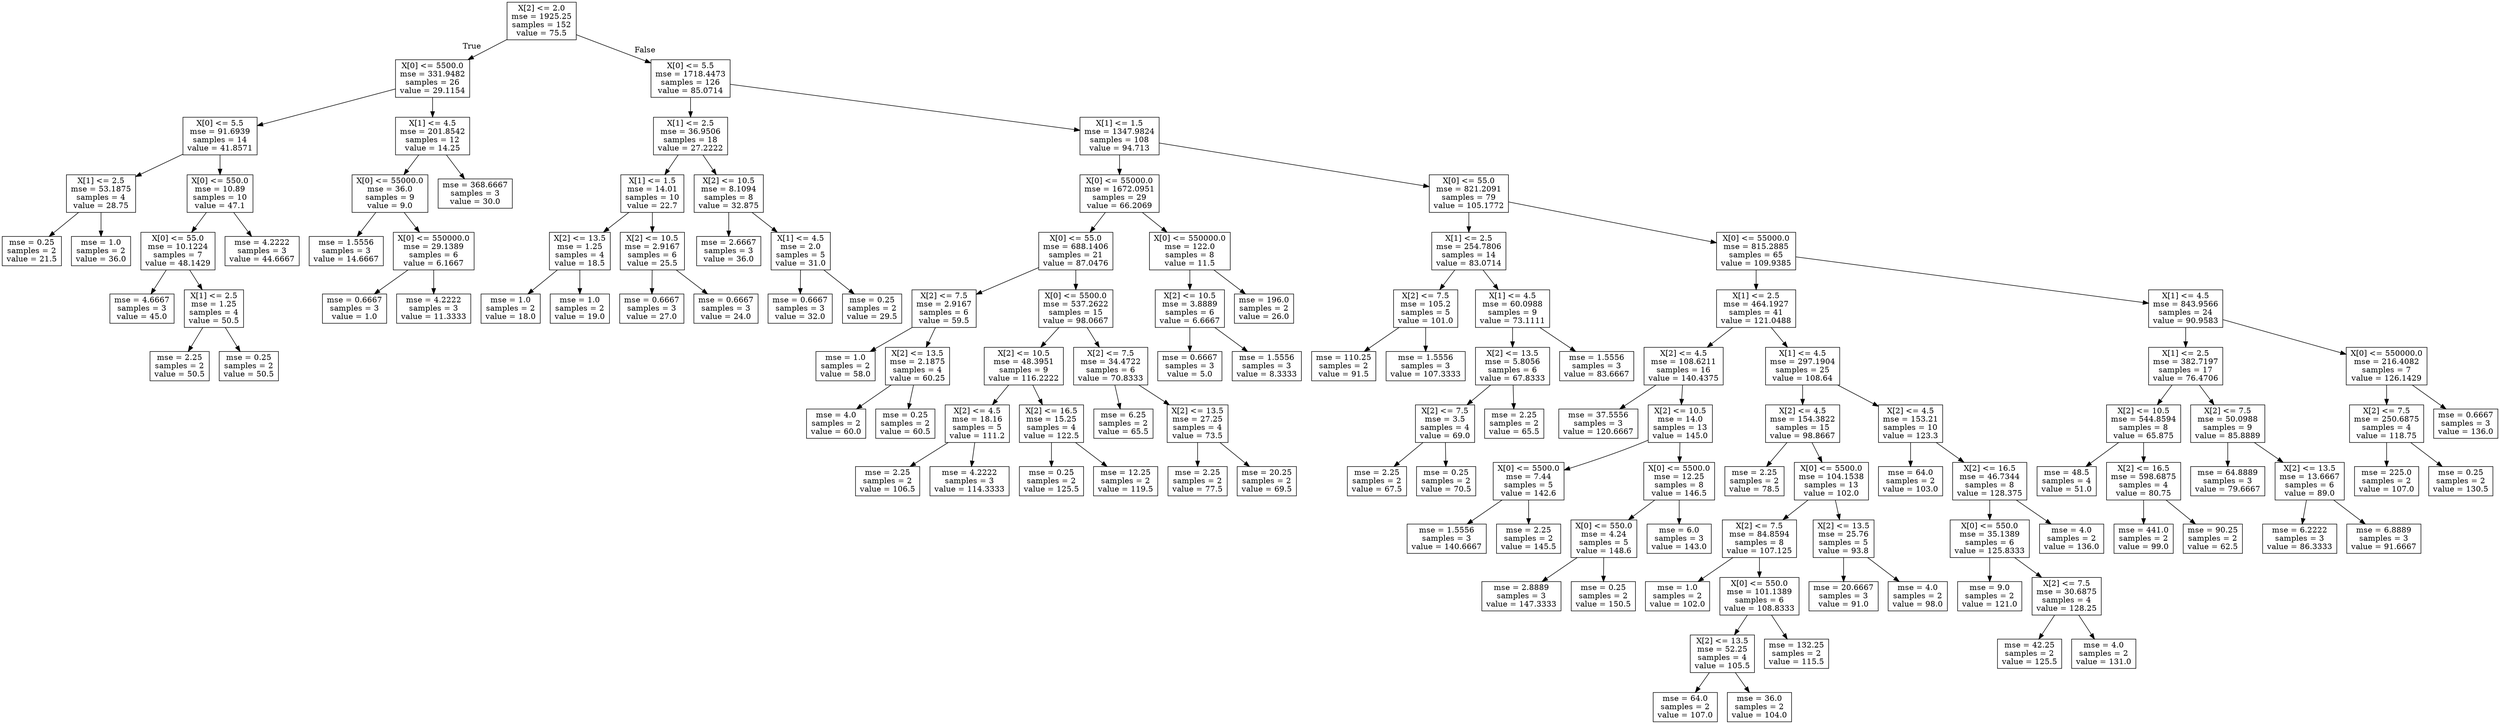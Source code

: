 digraph Tree {
node [shape=box] ;
0 [label="X[2] <= 2.0\nmse = 1925.25\nsamples = 152\nvalue = 75.5"] ;
1 [label="X[0] <= 5500.0\nmse = 331.9482\nsamples = 26\nvalue = 29.1154"] ;
0 -> 1 [labeldistance=2.5, labelangle=45, headlabel="True"] ;
2 [label="X[0] <= 5.5\nmse = 91.6939\nsamples = 14\nvalue = 41.8571"] ;
1 -> 2 ;
3 [label="X[1] <= 2.5\nmse = 53.1875\nsamples = 4\nvalue = 28.75"] ;
2 -> 3 ;
4 [label="mse = 0.25\nsamples = 2\nvalue = 21.5"] ;
3 -> 4 ;
5 [label="mse = 1.0\nsamples = 2\nvalue = 36.0"] ;
3 -> 5 ;
6 [label="X[0] <= 550.0\nmse = 10.89\nsamples = 10\nvalue = 47.1"] ;
2 -> 6 ;
7 [label="X[0] <= 55.0\nmse = 10.1224\nsamples = 7\nvalue = 48.1429"] ;
6 -> 7 ;
8 [label="mse = 4.6667\nsamples = 3\nvalue = 45.0"] ;
7 -> 8 ;
9 [label="X[1] <= 2.5\nmse = 1.25\nsamples = 4\nvalue = 50.5"] ;
7 -> 9 ;
10 [label="mse = 2.25\nsamples = 2\nvalue = 50.5"] ;
9 -> 10 ;
11 [label="mse = 0.25\nsamples = 2\nvalue = 50.5"] ;
9 -> 11 ;
12 [label="mse = 4.2222\nsamples = 3\nvalue = 44.6667"] ;
6 -> 12 ;
13 [label="X[1] <= 4.5\nmse = 201.8542\nsamples = 12\nvalue = 14.25"] ;
1 -> 13 ;
14 [label="X[0] <= 55000.0\nmse = 36.0\nsamples = 9\nvalue = 9.0"] ;
13 -> 14 ;
15 [label="mse = 1.5556\nsamples = 3\nvalue = 14.6667"] ;
14 -> 15 ;
16 [label="X[0] <= 550000.0\nmse = 29.1389\nsamples = 6\nvalue = 6.1667"] ;
14 -> 16 ;
17 [label="mse = 0.6667\nsamples = 3\nvalue = 1.0"] ;
16 -> 17 ;
18 [label="mse = 4.2222\nsamples = 3\nvalue = 11.3333"] ;
16 -> 18 ;
19 [label="mse = 368.6667\nsamples = 3\nvalue = 30.0"] ;
13 -> 19 ;
20 [label="X[0] <= 5.5\nmse = 1718.4473\nsamples = 126\nvalue = 85.0714"] ;
0 -> 20 [labeldistance=2.5, labelangle=-45, headlabel="False"] ;
21 [label="X[1] <= 2.5\nmse = 36.9506\nsamples = 18\nvalue = 27.2222"] ;
20 -> 21 ;
22 [label="X[1] <= 1.5\nmse = 14.01\nsamples = 10\nvalue = 22.7"] ;
21 -> 22 ;
23 [label="X[2] <= 13.5\nmse = 1.25\nsamples = 4\nvalue = 18.5"] ;
22 -> 23 ;
24 [label="mse = 1.0\nsamples = 2\nvalue = 18.0"] ;
23 -> 24 ;
25 [label="mse = 1.0\nsamples = 2\nvalue = 19.0"] ;
23 -> 25 ;
26 [label="X[2] <= 10.5\nmse = 2.9167\nsamples = 6\nvalue = 25.5"] ;
22 -> 26 ;
27 [label="mse = 0.6667\nsamples = 3\nvalue = 27.0"] ;
26 -> 27 ;
28 [label="mse = 0.6667\nsamples = 3\nvalue = 24.0"] ;
26 -> 28 ;
29 [label="X[2] <= 10.5\nmse = 8.1094\nsamples = 8\nvalue = 32.875"] ;
21 -> 29 ;
30 [label="mse = 2.6667\nsamples = 3\nvalue = 36.0"] ;
29 -> 30 ;
31 [label="X[1] <= 4.5\nmse = 2.0\nsamples = 5\nvalue = 31.0"] ;
29 -> 31 ;
32 [label="mse = 0.6667\nsamples = 3\nvalue = 32.0"] ;
31 -> 32 ;
33 [label="mse = 0.25\nsamples = 2\nvalue = 29.5"] ;
31 -> 33 ;
34 [label="X[1] <= 1.5\nmse = 1347.9824\nsamples = 108\nvalue = 94.713"] ;
20 -> 34 ;
35 [label="X[0] <= 55000.0\nmse = 1672.0951\nsamples = 29\nvalue = 66.2069"] ;
34 -> 35 ;
36 [label="X[0] <= 55.0\nmse = 688.1406\nsamples = 21\nvalue = 87.0476"] ;
35 -> 36 ;
37 [label="X[2] <= 7.5\nmse = 2.9167\nsamples = 6\nvalue = 59.5"] ;
36 -> 37 ;
38 [label="mse = 1.0\nsamples = 2\nvalue = 58.0"] ;
37 -> 38 ;
39 [label="X[2] <= 13.5\nmse = 2.1875\nsamples = 4\nvalue = 60.25"] ;
37 -> 39 ;
40 [label="mse = 4.0\nsamples = 2\nvalue = 60.0"] ;
39 -> 40 ;
41 [label="mse = 0.25\nsamples = 2\nvalue = 60.5"] ;
39 -> 41 ;
42 [label="X[0] <= 5500.0\nmse = 537.2622\nsamples = 15\nvalue = 98.0667"] ;
36 -> 42 ;
43 [label="X[2] <= 10.5\nmse = 48.3951\nsamples = 9\nvalue = 116.2222"] ;
42 -> 43 ;
44 [label="X[2] <= 4.5\nmse = 18.16\nsamples = 5\nvalue = 111.2"] ;
43 -> 44 ;
45 [label="mse = 2.25\nsamples = 2\nvalue = 106.5"] ;
44 -> 45 ;
46 [label="mse = 4.2222\nsamples = 3\nvalue = 114.3333"] ;
44 -> 46 ;
47 [label="X[2] <= 16.5\nmse = 15.25\nsamples = 4\nvalue = 122.5"] ;
43 -> 47 ;
48 [label="mse = 0.25\nsamples = 2\nvalue = 125.5"] ;
47 -> 48 ;
49 [label="mse = 12.25\nsamples = 2\nvalue = 119.5"] ;
47 -> 49 ;
50 [label="X[2] <= 7.5\nmse = 34.4722\nsamples = 6\nvalue = 70.8333"] ;
42 -> 50 ;
51 [label="mse = 6.25\nsamples = 2\nvalue = 65.5"] ;
50 -> 51 ;
52 [label="X[2] <= 13.5\nmse = 27.25\nsamples = 4\nvalue = 73.5"] ;
50 -> 52 ;
53 [label="mse = 2.25\nsamples = 2\nvalue = 77.5"] ;
52 -> 53 ;
54 [label="mse = 20.25\nsamples = 2\nvalue = 69.5"] ;
52 -> 54 ;
55 [label="X[0] <= 550000.0\nmse = 122.0\nsamples = 8\nvalue = 11.5"] ;
35 -> 55 ;
56 [label="X[2] <= 10.5\nmse = 3.8889\nsamples = 6\nvalue = 6.6667"] ;
55 -> 56 ;
57 [label="mse = 0.6667\nsamples = 3\nvalue = 5.0"] ;
56 -> 57 ;
58 [label="mse = 1.5556\nsamples = 3\nvalue = 8.3333"] ;
56 -> 58 ;
59 [label="mse = 196.0\nsamples = 2\nvalue = 26.0"] ;
55 -> 59 ;
60 [label="X[0] <= 55.0\nmse = 821.2091\nsamples = 79\nvalue = 105.1772"] ;
34 -> 60 ;
61 [label="X[1] <= 2.5\nmse = 254.7806\nsamples = 14\nvalue = 83.0714"] ;
60 -> 61 ;
62 [label="X[2] <= 7.5\nmse = 105.2\nsamples = 5\nvalue = 101.0"] ;
61 -> 62 ;
63 [label="mse = 110.25\nsamples = 2\nvalue = 91.5"] ;
62 -> 63 ;
64 [label="mse = 1.5556\nsamples = 3\nvalue = 107.3333"] ;
62 -> 64 ;
65 [label="X[1] <= 4.5\nmse = 60.0988\nsamples = 9\nvalue = 73.1111"] ;
61 -> 65 ;
66 [label="X[2] <= 13.5\nmse = 5.8056\nsamples = 6\nvalue = 67.8333"] ;
65 -> 66 ;
67 [label="X[2] <= 7.5\nmse = 3.5\nsamples = 4\nvalue = 69.0"] ;
66 -> 67 ;
68 [label="mse = 2.25\nsamples = 2\nvalue = 67.5"] ;
67 -> 68 ;
69 [label="mse = 0.25\nsamples = 2\nvalue = 70.5"] ;
67 -> 69 ;
70 [label="mse = 2.25\nsamples = 2\nvalue = 65.5"] ;
66 -> 70 ;
71 [label="mse = 1.5556\nsamples = 3\nvalue = 83.6667"] ;
65 -> 71 ;
72 [label="X[0] <= 55000.0\nmse = 815.2885\nsamples = 65\nvalue = 109.9385"] ;
60 -> 72 ;
73 [label="X[1] <= 2.5\nmse = 464.1927\nsamples = 41\nvalue = 121.0488"] ;
72 -> 73 ;
74 [label="X[2] <= 4.5\nmse = 108.6211\nsamples = 16\nvalue = 140.4375"] ;
73 -> 74 ;
75 [label="mse = 37.5556\nsamples = 3\nvalue = 120.6667"] ;
74 -> 75 ;
76 [label="X[2] <= 10.5\nmse = 14.0\nsamples = 13\nvalue = 145.0"] ;
74 -> 76 ;
77 [label="X[0] <= 5500.0\nmse = 7.44\nsamples = 5\nvalue = 142.6"] ;
76 -> 77 ;
78 [label="mse = 1.5556\nsamples = 3\nvalue = 140.6667"] ;
77 -> 78 ;
79 [label="mse = 2.25\nsamples = 2\nvalue = 145.5"] ;
77 -> 79 ;
80 [label="X[0] <= 5500.0\nmse = 12.25\nsamples = 8\nvalue = 146.5"] ;
76 -> 80 ;
81 [label="X[0] <= 550.0\nmse = 4.24\nsamples = 5\nvalue = 148.6"] ;
80 -> 81 ;
82 [label="mse = 2.8889\nsamples = 3\nvalue = 147.3333"] ;
81 -> 82 ;
83 [label="mse = 0.25\nsamples = 2\nvalue = 150.5"] ;
81 -> 83 ;
84 [label="mse = 6.0\nsamples = 3\nvalue = 143.0"] ;
80 -> 84 ;
85 [label="X[1] <= 4.5\nmse = 297.1904\nsamples = 25\nvalue = 108.64"] ;
73 -> 85 ;
86 [label="X[2] <= 4.5\nmse = 154.3822\nsamples = 15\nvalue = 98.8667"] ;
85 -> 86 ;
87 [label="mse = 2.25\nsamples = 2\nvalue = 78.5"] ;
86 -> 87 ;
88 [label="X[0] <= 5500.0\nmse = 104.1538\nsamples = 13\nvalue = 102.0"] ;
86 -> 88 ;
89 [label="X[2] <= 7.5\nmse = 84.8594\nsamples = 8\nvalue = 107.125"] ;
88 -> 89 ;
90 [label="mse = 1.0\nsamples = 2\nvalue = 102.0"] ;
89 -> 90 ;
91 [label="X[0] <= 550.0\nmse = 101.1389\nsamples = 6\nvalue = 108.8333"] ;
89 -> 91 ;
92 [label="X[2] <= 13.5\nmse = 52.25\nsamples = 4\nvalue = 105.5"] ;
91 -> 92 ;
93 [label="mse = 64.0\nsamples = 2\nvalue = 107.0"] ;
92 -> 93 ;
94 [label="mse = 36.0\nsamples = 2\nvalue = 104.0"] ;
92 -> 94 ;
95 [label="mse = 132.25\nsamples = 2\nvalue = 115.5"] ;
91 -> 95 ;
96 [label="X[2] <= 13.5\nmse = 25.76\nsamples = 5\nvalue = 93.8"] ;
88 -> 96 ;
97 [label="mse = 20.6667\nsamples = 3\nvalue = 91.0"] ;
96 -> 97 ;
98 [label="mse = 4.0\nsamples = 2\nvalue = 98.0"] ;
96 -> 98 ;
99 [label="X[2] <= 4.5\nmse = 153.21\nsamples = 10\nvalue = 123.3"] ;
85 -> 99 ;
100 [label="mse = 64.0\nsamples = 2\nvalue = 103.0"] ;
99 -> 100 ;
101 [label="X[2] <= 16.5\nmse = 46.7344\nsamples = 8\nvalue = 128.375"] ;
99 -> 101 ;
102 [label="X[0] <= 550.0\nmse = 35.1389\nsamples = 6\nvalue = 125.8333"] ;
101 -> 102 ;
103 [label="mse = 9.0\nsamples = 2\nvalue = 121.0"] ;
102 -> 103 ;
104 [label="X[2] <= 7.5\nmse = 30.6875\nsamples = 4\nvalue = 128.25"] ;
102 -> 104 ;
105 [label="mse = 42.25\nsamples = 2\nvalue = 125.5"] ;
104 -> 105 ;
106 [label="mse = 4.0\nsamples = 2\nvalue = 131.0"] ;
104 -> 106 ;
107 [label="mse = 4.0\nsamples = 2\nvalue = 136.0"] ;
101 -> 107 ;
108 [label="X[1] <= 4.5\nmse = 843.9566\nsamples = 24\nvalue = 90.9583"] ;
72 -> 108 ;
109 [label="X[1] <= 2.5\nmse = 382.7197\nsamples = 17\nvalue = 76.4706"] ;
108 -> 109 ;
110 [label="X[2] <= 10.5\nmse = 544.8594\nsamples = 8\nvalue = 65.875"] ;
109 -> 110 ;
111 [label="mse = 48.5\nsamples = 4\nvalue = 51.0"] ;
110 -> 111 ;
112 [label="X[2] <= 16.5\nmse = 598.6875\nsamples = 4\nvalue = 80.75"] ;
110 -> 112 ;
113 [label="mse = 441.0\nsamples = 2\nvalue = 99.0"] ;
112 -> 113 ;
114 [label="mse = 90.25\nsamples = 2\nvalue = 62.5"] ;
112 -> 114 ;
115 [label="X[2] <= 7.5\nmse = 50.0988\nsamples = 9\nvalue = 85.8889"] ;
109 -> 115 ;
116 [label="mse = 64.8889\nsamples = 3\nvalue = 79.6667"] ;
115 -> 116 ;
117 [label="X[2] <= 13.5\nmse = 13.6667\nsamples = 6\nvalue = 89.0"] ;
115 -> 117 ;
118 [label="mse = 6.2222\nsamples = 3\nvalue = 86.3333"] ;
117 -> 118 ;
119 [label="mse = 6.8889\nsamples = 3\nvalue = 91.6667"] ;
117 -> 119 ;
120 [label="X[0] <= 550000.0\nmse = 216.4082\nsamples = 7\nvalue = 126.1429"] ;
108 -> 120 ;
121 [label="X[2] <= 7.5\nmse = 250.6875\nsamples = 4\nvalue = 118.75"] ;
120 -> 121 ;
122 [label="mse = 225.0\nsamples = 2\nvalue = 107.0"] ;
121 -> 122 ;
123 [label="mse = 0.25\nsamples = 2\nvalue = 130.5"] ;
121 -> 123 ;
124 [label="mse = 0.6667\nsamples = 3\nvalue = 136.0"] ;
120 -> 124 ;
}